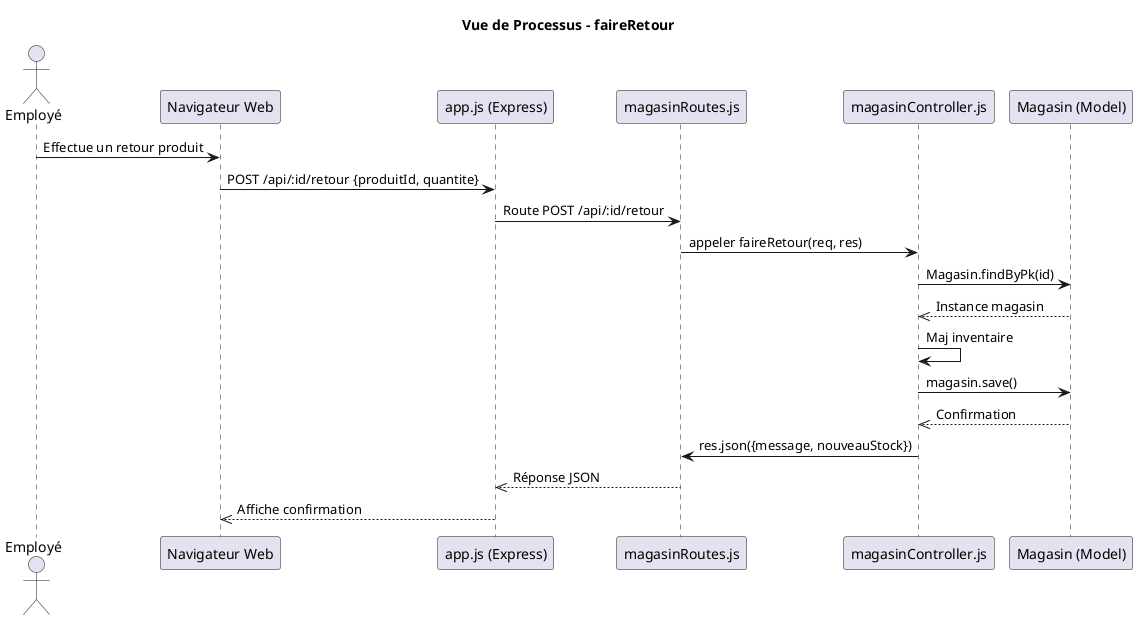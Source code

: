 @startuml
title Vue de Processus – faireRetour

actor "Employé" as user
participant "Navigateur Web" as browser
participant "app.js (Express)" as app
participant "magasinRoutes.js" as route
participant "magasinController.js" as ctrl
participant "Magasin (Model)" as magasin

user -> browser : Effectue un retour produit
browser -> app : POST /api/:id/retour {produitId, quantite}
app -> route : Route POST /api/:id/retour
route -> ctrl : appeler faireRetour(req, res)
ctrl -> magasin : Magasin.findByPk(id)
magasin -->> ctrl : Instance magasin
ctrl -> ctrl : Maj inventaire
ctrl -> magasin : magasin.save()
magasin -->> ctrl : Confirmation
ctrl -> route : res.json({message, nouveauStock})
route -->> app : Réponse JSON
app -->> browser : Affiche confirmation
@enduml 